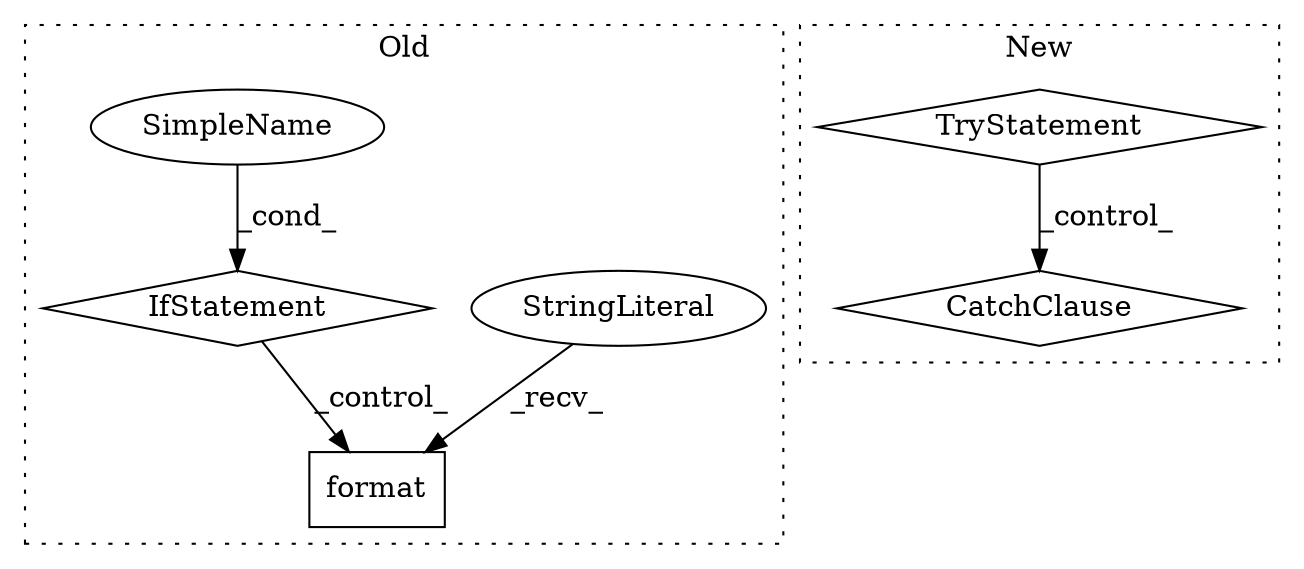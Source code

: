 digraph G {
subgraph cluster0 {
1 [label="format" a="32" s="1257,1289" l="7,1" shape="box"];
4 [label="StringLiteral" a="45" s="1212" l="44" shape="ellipse"];
5 [label="IfStatement" a="25" s="1139,1188" l="8,2" shape="diamond"];
6 [label="SimpleName" a="42" s="" l="" shape="ellipse"];
label = "Old";
style="dotted";
}
subgraph cluster1 {
2 [label="CatchClause" a="12" s="1992,2034" l="11,2" shape="diamond"];
3 [label="TryStatement" a="54" s="1946" l="4" shape="diamond"];
label = "New";
style="dotted";
}
3 -> 2 [label="_control_"];
4 -> 1 [label="_recv_"];
5 -> 1 [label="_control_"];
6 -> 5 [label="_cond_"];
}